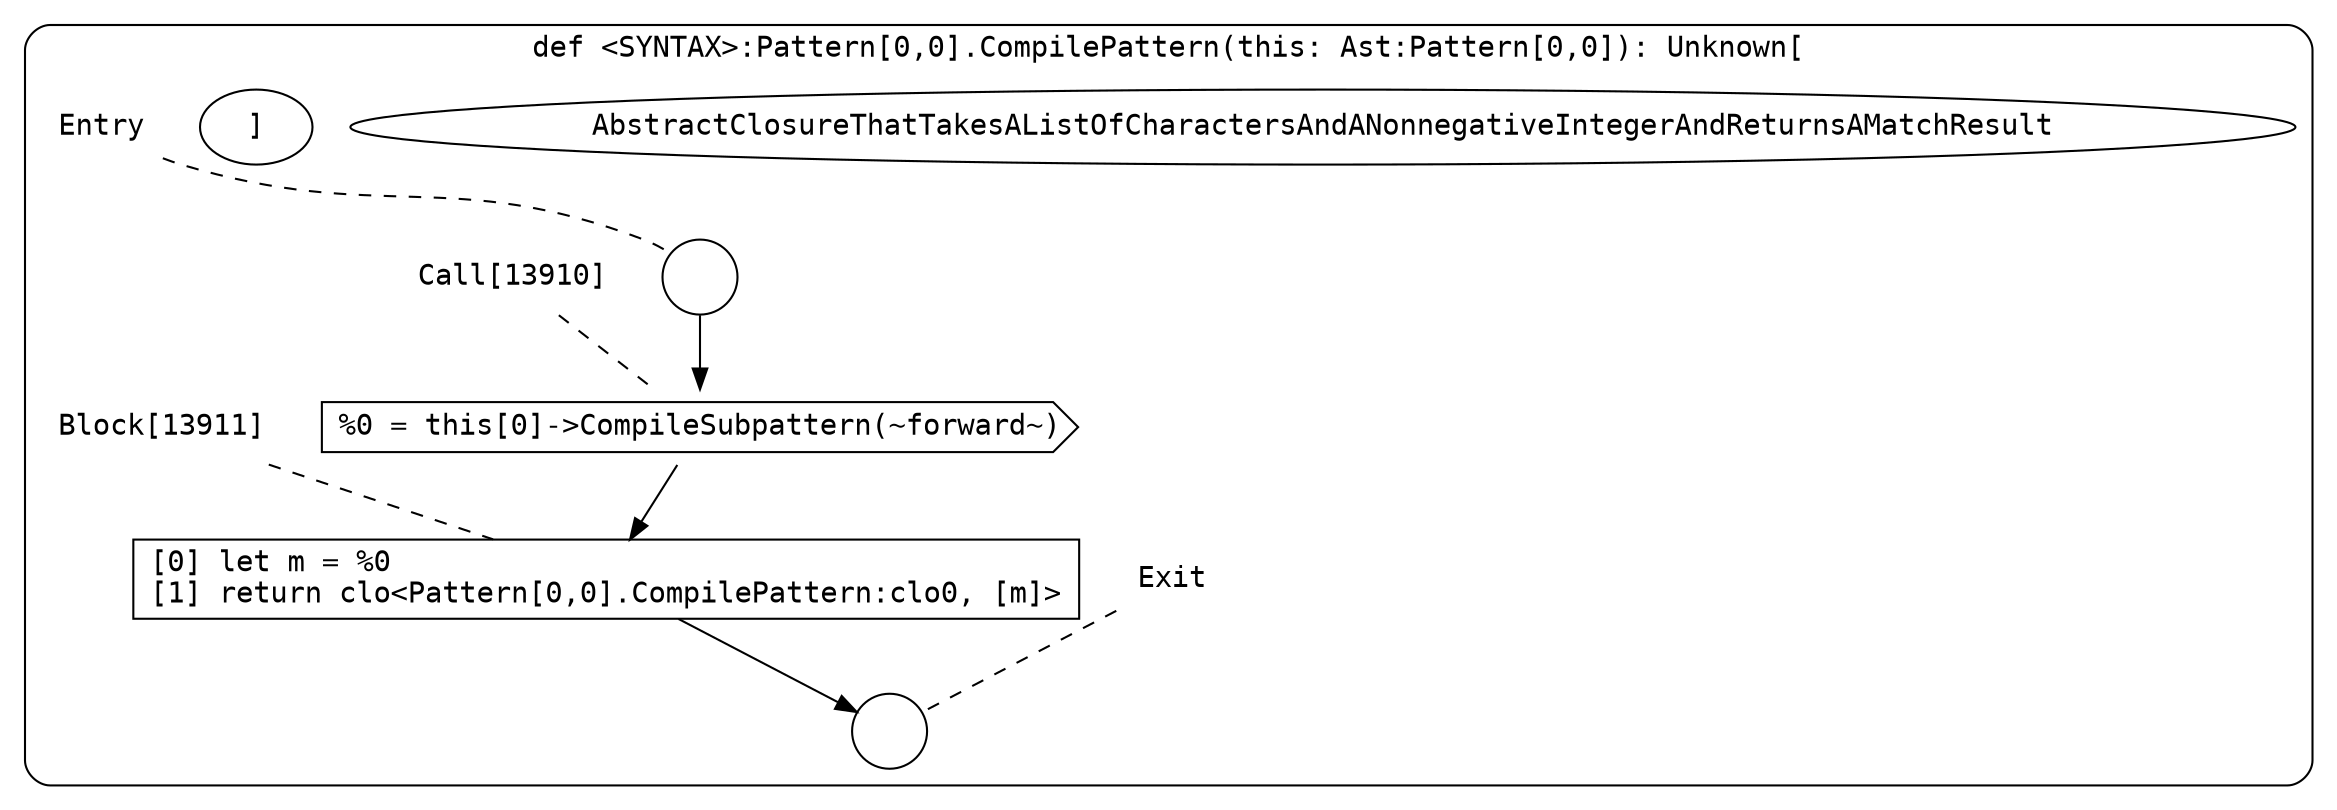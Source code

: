digraph {
  graph [fontname = "Consolas"]
  node [fontname = "Consolas"]
  edge [fontname = "Consolas"]
  subgraph cluster2242 {
    label = "def <SYNTAX>:Pattern[0,0].CompilePattern(this: Ast:Pattern[0,0]): Unknown["AbstractClosureThatTakesAListOfCharactersAndANonnegativeIntegerAndReturnsAMatchResult"]"
    style = rounded
    cluster2242_entry_name [shape=none, label=<<font color="black">Entry</font>>]
    cluster2242_entry_name -> cluster2242_entry [arrowhead=none, color="black", style=dashed]
    cluster2242_entry [shape=circle label=" " color="black" fillcolor="white" style=filled]
    cluster2242_entry -> node13910 [color="black"]
    cluster2242_exit_name [shape=none, label=<<font color="black">Exit</font>>]
    cluster2242_exit_name -> cluster2242_exit [arrowhead=none, color="black", style=dashed]
    cluster2242_exit [shape=circle label=" " color="black" fillcolor="white" style=filled]
    node13910_name [shape=none, label=<<font color="black">Call[13910]</font>>]
    node13910_name -> node13910 [arrowhead=none, color="black", style=dashed]
    node13910 [shape=cds, label=<<font color="black">%0 = this[0]-&gt;CompileSubpattern(~forward~)</font>> color="black" fillcolor="white", style=filled]
    node13910 -> node13911 [color="black"]
    node13911_name [shape=none, label=<<font color="black">Block[13911]</font>>]
    node13911_name -> node13911 [arrowhead=none, color="black", style=dashed]
    node13911 [shape=box, label=<<font color="black">[0] let m = %0<BR ALIGN="LEFT"/>[1] return clo&lt;Pattern[0,0].CompilePattern:clo0, [m]&gt;<BR ALIGN="LEFT"/></font>> color="black" fillcolor="white", style=filled]
    node13911 -> cluster2242_exit [color="black"]
  }
}
